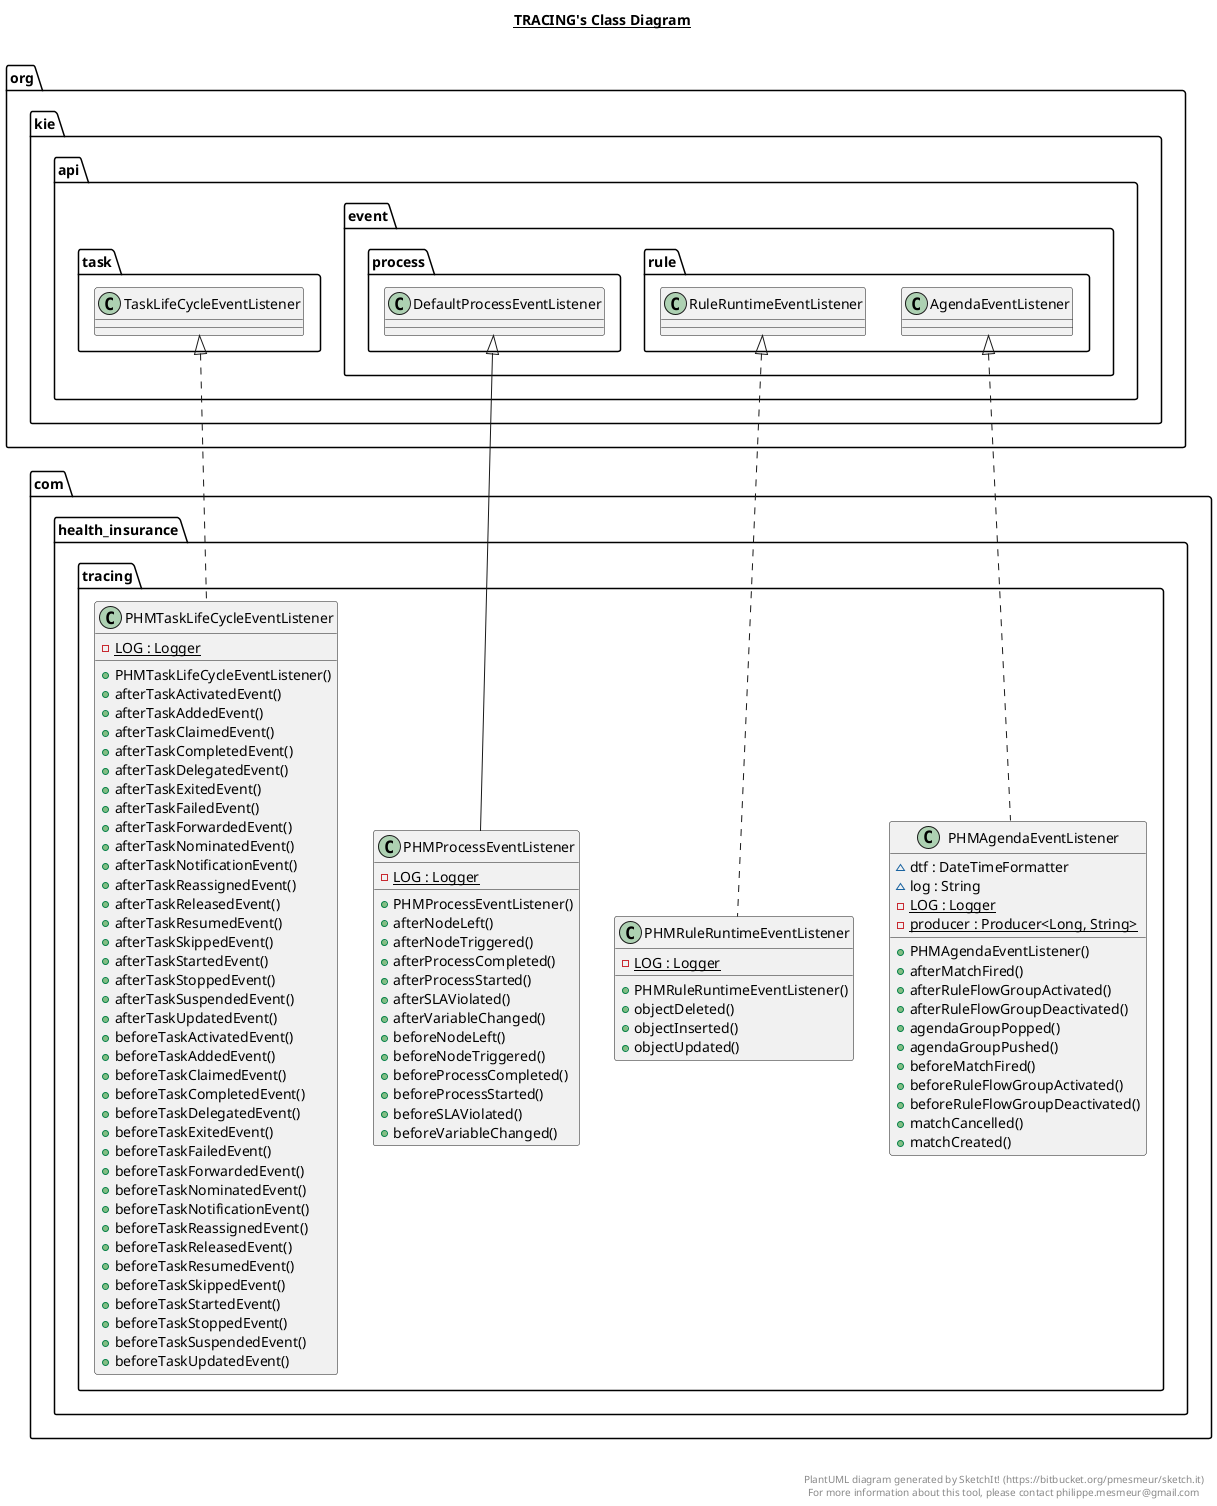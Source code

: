 @startuml

title __TRACING's Class Diagram__\n

  namespace com.health_insurance.tracing {
    class com.health_insurance.tracing.PHMAgendaEventListener {
        ~ dtf : DateTimeFormatter
        ~ log : String
        {static} - LOG : Logger
        {static} - producer : Producer<Long, String>
        + PHMAgendaEventListener()
        + afterMatchFired()
        + afterRuleFlowGroupActivated()
        + afterRuleFlowGroupDeactivated()
        + agendaGroupPopped()
        + agendaGroupPushed()
        + beforeMatchFired()
        + beforeRuleFlowGroupActivated()
        + beforeRuleFlowGroupDeactivated()
        + matchCancelled()
        + matchCreated()
    }
  }
  

  namespace com.health_insurance.tracing {
    class com.health_insurance.tracing.PHMProcessEventListener {
        {static} - LOG : Logger
        + PHMProcessEventListener()
        + afterNodeLeft()
        + afterNodeTriggered()
        + afterProcessCompleted()
        + afterProcessStarted()
        + afterSLAViolated()
        + afterVariableChanged()
        + beforeNodeLeft()
        + beforeNodeTriggered()
        + beforeProcessCompleted()
        + beforeProcessStarted()
        + beforeSLAViolated()
        + beforeVariableChanged()
    }
  }
  

  namespace com.health_insurance.tracing {
    class com.health_insurance.tracing.PHMRuleRuntimeEventListener {
        {static} - LOG : Logger
        + PHMRuleRuntimeEventListener()
        + objectDeleted()
        + objectInserted()
        + objectUpdated()
    }
  }
  

  namespace com.health_insurance.tracing {
    class com.health_insurance.tracing.PHMTaskLifeCycleEventListener {
        {static} - LOG : Logger
        + PHMTaskLifeCycleEventListener()
        + afterTaskActivatedEvent()
        + afterTaskAddedEvent()
        + afterTaskClaimedEvent()
        + afterTaskCompletedEvent()
        + afterTaskDelegatedEvent()
        + afterTaskExitedEvent()
        + afterTaskFailedEvent()
        + afterTaskForwardedEvent()
        + afterTaskNominatedEvent()
        + afterTaskNotificationEvent()
        + afterTaskReassignedEvent()
        + afterTaskReleasedEvent()
        + afterTaskResumedEvent()
        + afterTaskSkippedEvent()
        + afterTaskStartedEvent()
        + afterTaskStoppedEvent()
        + afterTaskSuspendedEvent()
        + afterTaskUpdatedEvent()
        + beforeTaskActivatedEvent()
        + beforeTaskAddedEvent()
        + beforeTaskClaimedEvent()
        + beforeTaskCompletedEvent()
        + beforeTaskDelegatedEvent()
        + beforeTaskExitedEvent()
        + beforeTaskFailedEvent()
        + beforeTaskForwardedEvent()
        + beforeTaskNominatedEvent()
        + beforeTaskNotificationEvent()
        + beforeTaskReassignedEvent()
        + beforeTaskReleasedEvent()
        + beforeTaskResumedEvent()
        + beforeTaskSkippedEvent()
        + beforeTaskStartedEvent()
        + beforeTaskStoppedEvent()
        + beforeTaskSuspendedEvent()
        + beforeTaskUpdatedEvent()
    }
  }
  

  com.health_insurance.tracing.PHMAgendaEventListener .up.|> org.kie.api.event.rule.AgendaEventListener
  com.health_insurance.tracing.PHMProcessEventListener -up-|> org.kie.api.event.process.DefaultProcessEventListener
  com.health_insurance.tracing.PHMRuleRuntimeEventListener .up.|> org.kie.api.event.rule.RuleRuntimeEventListener
  com.health_insurance.tracing.PHMTaskLifeCycleEventListener .up.|> org.kie.api.task.TaskLifeCycleEventListener


right footer


PlantUML diagram generated by SketchIt! (https://bitbucket.org/pmesmeur/sketch.it)
For more information about this tool, please contact philippe.mesmeur@gmail.com
endfooter

@enduml
